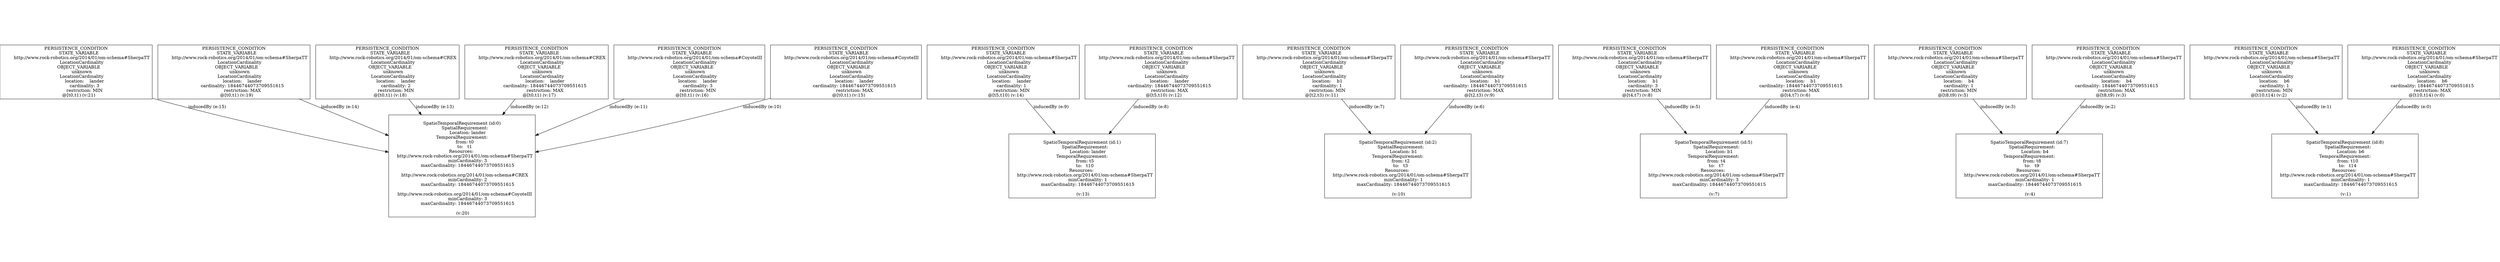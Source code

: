 digraph GraphvizGraph {
	graph [bb="0,0,6342,551",
		concentrate=false,
		dpi="96,0",
		overlap=false,
		pad="0,2",
		root="PERSISTENCE_CONDITION
    STATE_VARIABLE
        http://www.rock-robotics.org/2014/01/om-schema#SherpaTT
        LocationCardinality
    \
OBJECT_VARIABLE
        unknown
        LocationCardinality
            location:    lander
            cardinality: 3
            \
restriction: MIN
    @[t0,t1) (v:21)",
		splines=true
	];
	node [fixedsize=false,
		label="\N",
		pin=false,
		pos="0,0",
		shape=box,
		width=0
	];
	edge [label=o];
	"PERSISTENCE_CONDITION
    STATE_VARIABLE
        http://www.rock-robotics.org/2014/01/om-schema#SherpaTT
        LocationCardinality
    \
OBJECT_VARIABLE
        unknown
        LocationCardinality
            location:    lander
            cardinality: 3
            \
restriction: MIN
    @[t0,t1) (v:21)"	 [height=2.4028,
		pos="191,464.5",
		width=5.3056];
	"
SpatioTemporalRequirement (id:0)
    SpatialRequirement:
        Location: lander
TemporalRequirement:
    from: t0
    to:   t1
\
Resources: 
    http://www.rock-robotics.org/2014/01/om-schema#SherpaTT
        minCardinality: 3
        maxCardinality: 18446744073709551615

    \
http://www.rock-robotics.org/2014/01/om-schema#CREX
        minCardinality: 2
        maxCardinality: 18446744073709551615

    \
http://www.rock-robotics.org/2014/01/om-schema#CoyoteIII
        minCardinality: 3
        maxCardinality: 18446744073709551615

 (\
v:20)"	 [height=4.5417,
		pos="1173,163.5",
		width=5.0972];
	"PERSISTENCE_CONDITION
    STATE_VARIABLE
        http://www.rock-robotics.org/2014/01/om-schema#SherpaTT
        LocationCardinality
    \
OBJECT_VARIABLE
        unknown
        LocationCardinality
            location:    lander
            cardinality: 3
            \
restriction: MIN
    @[t0,t1) (v:21)" -> "
SpatioTemporalRequirement (id:0)
    SpatialRequirement:
        Location: lander
TemporalRequirement:
    from: t0
    to:   t1
\
Resources: 
    http://www.rock-robotics.org/2014/01/om-schema#SherpaTT
        minCardinality: 3
        maxCardinality: 18446744073709551615

    \
http://www.rock-robotics.org/2014/01/om-schema#CREX
        minCardinality: 2
        maxCardinality: 18446744073709551615

    \
http://www.rock-robotics.org/2014/01/om-schema#CoyoteIII
        minCardinality: 3
        maxCardinality: 18446744073709551615

 (\
v:20)" [key="inducedBy (e:15)",
	label="inducedBy (e:15)",
	lp="522.5,352.5",
	pos="e,989.45,206.1 382.12,381.17 385.09,380.09 388.06,379.03 391,378 588.25,308.68 819.83,247.6 979.51,208.52"];
"PERSISTENCE_CONDITION
    STATE_VARIABLE
        http://www.rock-robotics.org/2014/01/om-schema#SherpaTT
        LocationCardinality
    \
OBJECT_VARIABLE
        unknown
        LocationCardinality
            location:    lander
            cardinality: 18446744073709551615
            \
restriction: MAX
    @[t0,t1) (v:19)" [height=2.4028,
	pos="591,464.5",
	width=5.3056];
"PERSISTENCE_CONDITION
    STATE_VARIABLE
        http://www.rock-robotics.org/2014/01/om-schema#SherpaTT
        LocationCardinality
    \
OBJECT_VARIABLE
        unknown
        LocationCardinality
            location:    lander
            cardinality: 18446744073709551615
            \
restriction: MAX
    @[t0,t1) (v:19)" -> "
SpatioTemporalRequirement (id:0)
    SpatialRequirement:
        Location: lander
TemporalRequirement:
    from: t0
    to:   t1
\
Resources: 
    http://www.rock-robotics.org/2014/01/om-schema#SherpaTT
        minCardinality: 3
        maxCardinality: 18446744073709551615

    \
http://www.rock-robotics.org/2014/01/om-schema#CREX
        minCardinality: 2
        maxCardinality: 18446744073709551615

    \
http://www.rock-robotics.org/2014/01/om-schema#CoyoteIII
        minCardinality: 3
        maxCardinality: 18446744073709551615

 (\
v:20)" [key="inducedBy (e:14)",
label="inducedBy (e:14)",
lp="860.5,352.5",
pos="e,989.31,258.5 758.56,377.84 827.8,342.03 908.48,300.31 980.16,263.23"];
"PERSISTENCE_CONDITION
    STATE_VARIABLE
        http://www.rock-robotics.org/2014/01/om-schema#CREX
        LocationCardinality
    \
OBJECT_VARIABLE
        unknown
        LocationCardinality
            location:    lander
            cardinality: 2
            \
restriction: MIN
    @[t0,t1) (v:18)" [height=2.4028,
pos="982,464.5",
width=5.0556];
"PERSISTENCE_CONDITION
    STATE_VARIABLE
        http://www.rock-robotics.org/2014/01/om-schema#CREX
        LocationCardinality
    \
OBJECT_VARIABLE
        unknown
        LocationCardinality
            location:    lander
            cardinality: 2
            \
restriction: MIN
    @[t0,t1) (v:18)" -> "
SpatioTemporalRequirement (id:0)
    SpatialRequirement:
        Location: lander
TemporalRequirement:
    from: t0
    to:   t1
\
Resources: 
    http://www.rock-robotics.org/2014/01/om-schema#SherpaTT
        minCardinality: 3
        maxCardinality: 18446744073709551615

    \
http://www.rock-robotics.org/2014/01/om-schema#CREX
        minCardinality: 2
        maxCardinality: 18446744073709551615

    \
http://www.rock-robotics.org/2014/01/om-schema#CoyoteIII
        minCardinality: 3
        maxCardinality: 18446744073709551615

 (\
v:20)" [key="inducedBy (e:13)",
label="inducedBy (e:13)",
lp="1102.5,352.5",
pos="e,1069.2,327.03 1037,377.84 1045.5,364.41 1054.6,350.15 1063.8,335.61"];
"PERSISTENCE_CONDITION
    STATE_VARIABLE
        http://www.rock-robotics.org/2014/01/om-schema#CREX
        LocationCardinality
    \
OBJECT_VARIABLE
        unknown
        LocationCardinality
            location:    lander
            cardinality: 18446744073709551615
            \
restriction: MAX
    @[t0,t1) (v:17)" [height=2.4028,
pos="1364,464.5",
width=5.0556];
"PERSISTENCE_CONDITION
    STATE_VARIABLE
        http://www.rock-robotics.org/2014/01/om-schema#CREX
        LocationCardinality
    \
OBJECT_VARIABLE
        unknown
        LocationCardinality
            location:    lander
            cardinality: 18446744073709551615
            \
restriction: MAX
    @[t0,t1) (v:17)" -> "
SpatioTemporalRequirement (id:0)
    SpatialRequirement:
        Location: lander
TemporalRequirement:
    from: t0
    to:   t1
\
Resources: 
    http://www.rock-robotics.org/2014/01/om-schema#SherpaTT
        minCardinality: 3
        maxCardinality: 18446744073709551615

    \
http://www.rock-robotics.org/2014/01/om-schema#CREX
        minCardinality: 2
        maxCardinality: 18446744073709551615

    \
http://www.rock-robotics.org/2014/01/om-schema#CoyoteIII
        minCardinality: 3
        maxCardinality: 18446744073709551615

 (\
v:20)" [key="inducedBy (e:12)",
label="inducedBy (e:12)",
lp="1344.5,352.5",
pos="e,1276.8,327.03 1309,377.84 1300.5,364.41 1291.4,350.15 1282.2,335.61"];
"PERSISTENCE_CONDITION
    STATE_VARIABLE
        http://www.rock-robotics.org/2014/01/om-schema#CoyoteIII
        LocationCardinality
    \
OBJECT_VARIABLE
        unknown
        LocationCardinality
            location:    lander
            cardinality: 3
            \
restriction: MIN
    @[t0,t1) (v:16)" [height=2.4028,
pos="1754,464.5",
width=5.2778];
"PERSISTENCE_CONDITION
    STATE_VARIABLE
        http://www.rock-robotics.org/2014/01/om-schema#CoyoteIII
        LocationCardinality
    \
OBJECT_VARIABLE
        unknown
        LocationCardinality
            location:    lander
            cardinality: 3
            \
restriction: MIN
    @[t0,t1) (v:16)" -> "
SpatioTemporalRequirement (id:0)
    SpatialRequirement:
        Location: lander
TemporalRequirement:
    from: t0
    to:   t1
\
Resources: 
    http://www.rock-robotics.org/2014/01/om-schema#SherpaTT
        minCardinality: 3
        maxCardinality: 18446744073709551615

    \
http://www.rock-robotics.org/2014/01/om-schema#CREX
        minCardinality: 2
        maxCardinality: 18446744073709551615

    \
http://www.rock-robotics.org/2014/01/om-schema#CoyoteIII
        minCardinality: 3
        maxCardinality: 18446744073709551615

 (\
v:20)" [key="inducedBy (e:11)",
label="inducedBy (e:11)",
lp="1597.5,352.5",
pos="e,1356.6,258.64 1586.7,377.84 1517.7,342.08 1437.3,300.4 1365.8,263.36"];
"PERSISTENCE_CONDITION
    STATE_VARIABLE
        http://www.rock-robotics.org/2014/01/om-schema#CoyoteIII
        LocationCardinality
    \
OBJECT_VARIABLE
        unknown
        LocationCardinality
            location:    lander
            cardinality: 18446744073709551615
            \
restriction: MAX
    @[t0,t1) (v:15)" [height=2.4028,
pos="2152,464.5",
width=5.2778];
"PERSISTENCE_CONDITION
    STATE_VARIABLE
        http://www.rock-robotics.org/2014/01/om-schema#CoyoteIII
        LocationCardinality
    \
OBJECT_VARIABLE
        unknown
        LocationCardinality
            location:    lander
            cardinality: 18446744073709551615
            \
restriction: MAX
    @[t0,t1) (v:15)" -> "
SpatioTemporalRequirement (id:0)
    SpatialRequirement:
        Location: lander
TemporalRequirement:
    from: t0
    to:   t1
\
Resources: 
    http://www.rock-robotics.org/2014/01/om-schema#SherpaTT
        minCardinality: 3
        maxCardinality: 18446744073709551615

    \
http://www.rock-robotics.org/2014/01/om-schema#CREX
        minCardinality: 2
        maxCardinality: 18446744073709551615

    \
http://www.rock-robotics.org/2014/01/om-schema#CoyoteIII
        minCardinality: 3
        maxCardinality: 18446744073709551615

 (\
v:20)" [key="inducedBy (e:10)",
label="inducedBy (e:10)",
lp="1938.5,352.5",
pos="e,1356.5,206.16 1961.8,381.17 1958.9,380.09 1955.9,379.03 1953,378 1756.5,308.66 1525.7,247.63 1366.4,208.58"];
"PERSISTENCE_CONDITION
    STATE_VARIABLE
        http://www.rock-robotics.org/2014/01/om-schema#SherpaTT
        LocationCardinality
    \
OBJECT_VARIABLE
        unknown
        LocationCardinality
            location:    lander
            cardinality: 1
            \
restriction: MIN
    @[t5,t10) (v:14)" [height=2.4028,
pos="2551,464.5",
width=5.3056];
"
SpatioTemporalRequirement (id:1)
    SpatialRequirement:
        Location: lander
TemporalRequirement:
    from: t5
    to:   t10
\
Resources: 
    http://www.rock-robotics.org/2014/01/om-schema#SherpaTT
        minCardinality: 1
        maxCardinality: 18446744073709551615

 (\
v:13)" [height=2.8472,
pos="2751,163.5",
width=5.0972];
"PERSISTENCE_CONDITION
    STATE_VARIABLE
        http://www.rock-robotics.org/2014/01/om-schema#SherpaTT
        LocationCardinality
    \
OBJECT_VARIABLE
        unknown
        LocationCardinality
            location:    lander
            cardinality: 1
            \
restriction: MIN
    @[t5,t10) (v:14)" -> "
SpatioTemporalRequirement (id:1)
    SpatialRequirement:
        Location: lander
TemporalRequirement:
    from: t5
    to:   t10
\
Resources: 
    http://www.rock-robotics.org/2014/01/om-schema#SherpaTT
        minCardinality: 1
        maxCardinality: 18446744073709551615

 (\
v:13)" [key="inducedBy (e:9)",
label="inducedBy (e:9)",
lp="2672,352.5",
pos="e,2682.9,266.04 2608.6,377.84 2630,345.66 2654.5,308.7 2677.2,274.63"];
"PERSISTENCE_CONDITION
    STATE_VARIABLE
        http://www.rock-robotics.org/2014/01/om-schema#SherpaTT
        LocationCardinality
    \
OBJECT_VARIABLE
        unknown
        LocationCardinality
            location:    lander
            cardinality: 18446744073709551615
            \
restriction: MAX
    @[t5,t10) (v:12)" [height=2.4028,
pos="2951,464.5",
width=5.3056];
"PERSISTENCE_CONDITION
    STATE_VARIABLE
        http://www.rock-robotics.org/2014/01/om-schema#SherpaTT
        LocationCardinality
    \
OBJECT_VARIABLE
        unknown
        LocationCardinality
            location:    lander
            cardinality: 18446744073709551615
            \
restriction: MAX
    @[t5,t10) (v:12)" -> "
SpatioTemporalRequirement (id:1)
    SpatialRequirement:
        Location: lander
TemporalRequirement:
    from: t5
    to:   t10
\
Resources: 
    http://www.rock-robotics.org/2014/01/om-schema#SherpaTT
        minCardinality: 1
        maxCardinality: 18446744073709551615

 (\
v:13)" [key="inducedBy (e:8)",
label="inducedBy (e:8)",
lp="2925,352.5",
pos="e,2819.1,266.04 2893.4,377.84 2872,345.66 2847.5,308.7 2824.8,274.63"];
"PERSISTENCE_CONDITION
    STATE_VARIABLE
        http://www.rock-robotics.org/2014/01/om-schema#SherpaTT
        LocationCardinality
    \
OBJECT_VARIABLE
        unknown
        LocationCardinality
            location:    b1
            cardinality: 1
            restriction: \
MIN
    @[t2,t3) (v:11)" [height=2.4028,
pos="3351,464.5",
width=5.3056];
"
SpatioTemporalRequirement (id:2)
    SpatialRequirement:
        Location: b1
TemporalRequirement:
    from: t2
    to:   t3
Resources: 
    \
http://www.rock-robotics.org/2014/01/om-schema#SherpaTT
        minCardinality: 1
        maxCardinality: 18446744073709551615

 (\
v:10)" [height=2.8472,
pos="3551,163.5",
width=5.0972];
"PERSISTENCE_CONDITION
    STATE_VARIABLE
        http://www.rock-robotics.org/2014/01/om-schema#SherpaTT
        LocationCardinality
    \
OBJECT_VARIABLE
        unknown
        LocationCardinality
            location:    b1
            cardinality: 1
            restriction: \
MIN
    @[t2,t3) (v:11)" -> "
SpatioTemporalRequirement (id:2)
    SpatialRequirement:
        Location: b1
TemporalRequirement:
    from: t2
    to:   t3
Resources: 
    \
http://www.rock-robotics.org/2014/01/om-schema#SherpaTT
        minCardinality: 1
        maxCardinality: 18446744073709551615

 (\
v:10)" [key="inducedBy (e:7)",
label="inducedBy (e:7)",
lp="3472,352.5",
pos="e,3482.9,266.04 3408.6,377.84 3430,345.66 3454.5,308.7 3477.2,274.63"];
"PERSISTENCE_CONDITION
    STATE_VARIABLE
        http://www.rock-robotics.org/2014/01/om-schema#SherpaTT
        LocationCardinality
    \
OBJECT_VARIABLE
        unknown
        LocationCardinality
            location:    b1
            cardinality: 18446744073709551615
            \
restriction: MAX
    @[t2,t3) (v:9)" [height=2.4028,
pos="3751,464.5",
width=5.3056];
"PERSISTENCE_CONDITION
    STATE_VARIABLE
        http://www.rock-robotics.org/2014/01/om-schema#SherpaTT
        LocationCardinality
    \
OBJECT_VARIABLE
        unknown
        LocationCardinality
            location:    b1
            cardinality: 18446744073709551615
            \
restriction: MAX
    @[t2,t3) (v:9)" -> "
SpatioTemporalRequirement (id:2)
    SpatialRequirement:
        Location: b1
TemporalRequirement:
    from: t2
    to:   t3
Resources: 
    \
http://www.rock-robotics.org/2014/01/om-schema#SherpaTT
        minCardinality: 1
        maxCardinality: 18446744073709551615

 (\
v:10)" [key="inducedBy (e:6)",
label="inducedBy (e:6)",
lp="3725,352.5",
pos="e,3619.1,266.04 3693.4,377.84 3672,345.66 3647.5,308.7 3624.8,274.63"];
"PERSISTENCE_CONDITION
    STATE_VARIABLE
        http://www.rock-robotics.org/2014/01/om-schema#SherpaTT
        LocationCardinality
    \
OBJECT_VARIABLE
        unknown
        LocationCardinality
            location:    b1
            cardinality: 3
            restriction: \
MIN
    @[t4,t7) (v:8)" [height=2.4028,
pos="4151,464.5",
width=5.3056];
"
SpatioTemporalRequirement (id:5)
    SpatialRequirement:
        Location: b1
TemporalRequirement:
    from: t4
    to:   t7
Resources: 
    \
http://www.rock-robotics.org/2014/01/om-schema#SherpaTT
        minCardinality: 3
        maxCardinality: 18446744073709551615

 (\
v:7)" [height=2.8472,
pos="4351,163.5",
width=5.0972];
"PERSISTENCE_CONDITION
    STATE_VARIABLE
        http://www.rock-robotics.org/2014/01/om-schema#SherpaTT
        LocationCardinality
    \
OBJECT_VARIABLE
        unknown
        LocationCardinality
            location:    b1
            cardinality: 3
            restriction: \
MIN
    @[t4,t7) (v:8)" -> "
SpatioTemporalRequirement (id:5)
    SpatialRequirement:
        Location: b1
TemporalRequirement:
    from: t4
    to:   t7
Resources: 
    \
http://www.rock-robotics.org/2014/01/om-schema#SherpaTT
        minCardinality: 3
        maxCardinality: 18446744073709551615

 (\
v:7)" [key="inducedBy (e:5)",
label="inducedBy (e:5)",
lp="4272,352.5",
pos="e,4282.9,266.04 4208.6,377.84 4230,345.66 4254.5,308.7 4277.2,274.63"];
"PERSISTENCE_CONDITION
    STATE_VARIABLE
        http://www.rock-robotics.org/2014/01/om-schema#SherpaTT
        LocationCardinality
    \
OBJECT_VARIABLE
        unknown
        LocationCardinality
            location:    b1
            cardinality: 18446744073709551615
            \
restriction: MAX
    @[t4,t7) (v:6)" [height=2.4028,
pos="4551,464.5",
width=5.3056];
"PERSISTENCE_CONDITION
    STATE_VARIABLE
        http://www.rock-robotics.org/2014/01/om-schema#SherpaTT
        LocationCardinality
    \
OBJECT_VARIABLE
        unknown
        LocationCardinality
            location:    b1
            cardinality: 18446744073709551615
            \
restriction: MAX
    @[t4,t7) (v:6)" -> "
SpatioTemporalRequirement (id:5)
    SpatialRequirement:
        Location: b1
TemporalRequirement:
    from: t4
    to:   t7
Resources: 
    \
http://www.rock-robotics.org/2014/01/om-schema#SherpaTT
        minCardinality: 3
        maxCardinality: 18446744073709551615

 (\
v:7)" [key="inducedBy (e:4)",
label="inducedBy (e:4)",
lp="4524,352.5",
pos="e,4419.1,266.04 4493.4,377.84 4472,345.66 4447.5,308.7 4424.8,274.63"];
"PERSISTENCE_CONDITION
    STATE_VARIABLE
        http://www.rock-robotics.org/2014/01/om-schema#SherpaTT
        LocationCardinality
    \
OBJECT_VARIABLE
        unknown
        LocationCardinality
            location:    b4
            cardinality: 1
            restriction: \
MIN
    @[t8,t9) (v:5)" [height=2.4028,
pos="4951,464.5",
width=5.3056];
"
SpatioTemporalRequirement (id:7)
    SpatialRequirement:
        Location: b4
TemporalRequirement:
    from: t8
    to:   t9
Resources: 
    \
http://www.rock-robotics.org/2014/01/om-schema#SherpaTT
        minCardinality: 1
        maxCardinality: 18446744073709551615

 (\
v:4)" [height=2.8472,
pos="5151,163.5",
width=5.0972];
"PERSISTENCE_CONDITION
    STATE_VARIABLE
        http://www.rock-robotics.org/2014/01/om-schema#SherpaTT
        LocationCardinality
    \
OBJECT_VARIABLE
        unknown
        LocationCardinality
            location:    b4
            cardinality: 1
            restriction: \
MIN
    @[t8,t9) (v:5)" -> "
SpatioTemporalRequirement (id:7)
    SpatialRequirement:
        Location: b4
TemporalRequirement:
    from: t8
    to:   t9
Resources: 
    \
http://www.rock-robotics.org/2014/01/om-schema#SherpaTT
        minCardinality: 1
        maxCardinality: 18446744073709551615

 (\
v:4)" [key="inducedBy (e:3)",
label="inducedBy (e:3)",
lp="5071,352.5",
pos="e,5082.9,266.04 5008.6,377.84 5030,345.66 5054.5,308.7 5077.2,274.63"];
"PERSISTENCE_CONDITION
    STATE_VARIABLE
        http://www.rock-robotics.org/2014/01/om-schema#SherpaTT
        LocationCardinality
    \
OBJECT_VARIABLE
        unknown
        LocationCardinality
            location:    b4
            cardinality: 18446744073709551615
            \
restriction: MAX
    @[t8,t9) (v:3)" [height=2.4028,
pos="5351,464.5",
width=5.3056];
"PERSISTENCE_CONDITION
    STATE_VARIABLE
        http://www.rock-robotics.org/2014/01/om-schema#SherpaTT
        LocationCardinality
    \
OBJECT_VARIABLE
        unknown
        LocationCardinality
            location:    b4
            cardinality: 18446744073709551615
            \
restriction: MAX
    @[t8,t9) (v:3)" -> "
SpatioTemporalRequirement (id:7)
    SpatialRequirement:
        Location: b4
TemporalRequirement:
    from: t8
    to:   t9
Resources: 
    \
http://www.rock-robotics.org/2014/01/om-schema#SherpaTT
        minCardinality: 1
        maxCardinality: 18446744073709551615

 (\
v:4)" [key="inducedBy (e:2)",
label="inducedBy (e:2)",
lp="5324,352.5",
pos="e,5219.1,266.04 5293.4,377.84 5272,345.66 5247.5,308.7 5224.8,274.63"];
"PERSISTENCE_CONDITION
    STATE_VARIABLE
        http://www.rock-robotics.org/2014/01/om-schema#SherpaTT
        LocationCardinality
    \
OBJECT_VARIABLE
        unknown
        LocationCardinality
            location:    b6
            cardinality: 1
            restriction: \
MIN
    @[t10,t14) (v:2)" [height=2.4028,
pos="5751,464.5",
width=5.3056];
"
SpatioTemporalRequirement (id:8)
    SpatialRequirement:
        Location: b6
TemporalRequirement:
    from: t10
    to:   t14
\
Resources: 
    http://www.rock-robotics.org/2014/01/om-schema#SherpaTT
        minCardinality: 1
        maxCardinality: 18446744073709551615

 (\
v:1)" [height=2.8472,
pos="5951,163.5",
width=5.0972];
"PERSISTENCE_CONDITION
    STATE_VARIABLE
        http://www.rock-robotics.org/2014/01/om-schema#SherpaTT
        LocationCardinality
    \
OBJECT_VARIABLE
        unknown
        LocationCardinality
            location:    b6
            cardinality: 1
            restriction: \
MIN
    @[t10,t14) (v:2)" -> "
SpatioTemporalRequirement (id:8)
    SpatialRequirement:
        Location: b6
TemporalRequirement:
    from: t10
    to:   t14
\
Resources: 
    http://www.rock-robotics.org/2014/01/om-schema#SherpaTT
        minCardinality: 1
        maxCardinality: 18446744073709551615

 (\
v:1)" [key="inducedBy (e:1)",
label="inducedBy (e:1)",
lp="5871,352.5",
pos="e,5882.9,266.04 5808.6,377.84 5830,345.66 5854.5,308.7 5877.2,274.63"];
"PERSISTENCE_CONDITION
    STATE_VARIABLE
        http://www.rock-robotics.org/2014/01/om-schema#SherpaTT
        LocationCardinality
    \
OBJECT_VARIABLE
        unknown
        LocationCardinality
            location:    b6
            cardinality: 18446744073709551615
            \
restriction: MAX
    @[t10,t14) (v:0)" [height=2.4028,
pos="6151,464.5",
width=5.3056];
"PERSISTENCE_CONDITION
    STATE_VARIABLE
        http://www.rock-robotics.org/2014/01/om-schema#SherpaTT
        LocationCardinality
    \
OBJECT_VARIABLE
        unknown
        LocationCardinality
            location:    b6
            cardinality: 18446744073709551615
            \
restriction: MAX
    @[t10,t14) (v:0)" -> "
SpatioTemporalRequirement (id:8)
    SpatialRequirement:
        Location: b6
TemporalRequirement:
    from: t10
    to:   t14
\
Resources: 
    http://www.rock-robotics.org/2014/01/om-schema#SherpaTT
        minCardinality: 1
        maxCardinality: 18446744073709551615

 (\
v:1)" [key="inducedBy (e:0)",
label="inducedBy (e:0)",
lp="6124,352.5",
pos="e,6019.1,266.04 6093.4,377.84 6072,345.66 6047.5,308.7 6024.8,274.63"];
}
